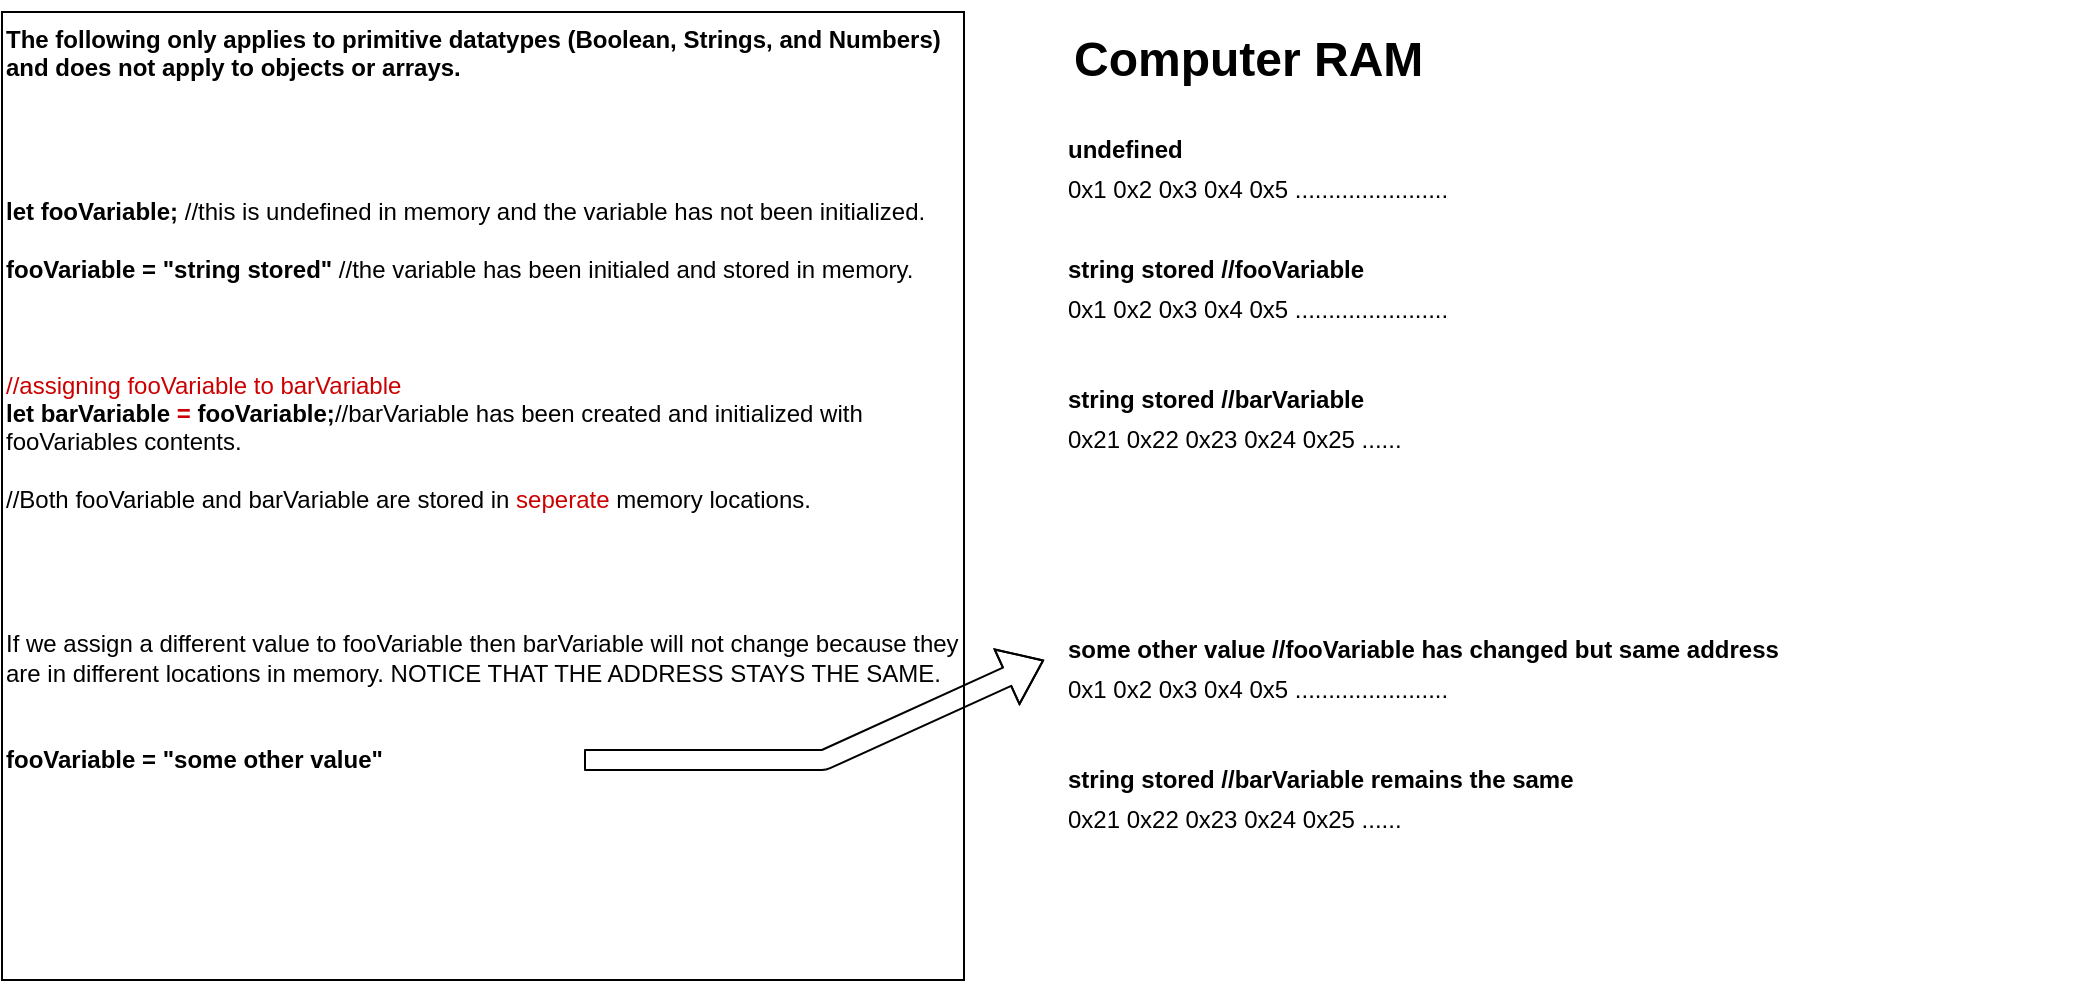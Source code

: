 <mxfile>
    <diagram id="RAv5X_MGm0KNFzqW1k7L" name="Page-1">
        <mxGraphModel dx="986" dy="442" grid="1" gridSize="10" guides="1" tooltips="1" connect="1" arrows="1" fold="1" page="1" pageScale="1" pageWidth="1100" pageHeight="850" math="0" shadow="0">
            <root>
                <mxCell id="0"/>
                <mxCell id="1" parent="0"/>
                <mxCell id="2" value="&lt;b&gt;The following only applies to primitive datatypes (Boolean, Strings, and Numbers) and does not apply to objects or arrays.&lt;br&gt;&lt;br&gt;&lt;br&gt;&lt;br&gt;&lt;br&gt;let fooVariable;&lt;/b&gt; //this is undefined in memory and the variable has not been initialized.&lt;br&gt;&lt;br&gt;&lt;b&gt;fooVariable = &quot;string stored&quot; &lt;/b&gt;//the variable has been initialed and stored in memory.&lt;br&gt;&lt;br&gt;&lt;br&gt;&lt;br&gt;&lt;font color=&quot;#cc0000&quot;&gt;//assigning fooVariable to barVariable&lt;/font&gt;&lt;br&gt;&lt;b&gt;let barVariable &lt;font color=&quot;#cc0000&quot;&gt;=&lt;/font&gt; fooVariable;&lt;/b&gt;//barVariable has been created and initialized with fooVariables contents.&lt;br&gt;&lt;br&gt;//Both fooVariable and barVariable are stored in &lt;font color=&quot;#cc0000&quot;&gt;seperate&lt;/font&gt; memory locations.&lt;br&gt;&lt;br&gt;&lt;br&gt;&lt;br&gt;&lt;br&gt;If we assign a different value to fooVariable then barVariable will not change because they are in different locations in memory. NOTICE THAT THE ADDRESS STAYS THE SAME.&lt;br&gt;&lt;br&gt;&lt;br&gt;&lt;b&gt;fooVariable = &quot;some other value&quot;&lt;/b&gt;" style="rounded=0;whiteSpace=wrap;html=1;align=left;verticalAlign=top;" vertex="1" parent="1">
                    <mxGeometry x="29" y="36" width="481" height="484" as="geometry"/>
                </mxCell>
                <mxCell id="5" value="&lt;h1&gt;Computer RAM&lt;/h1&gt;&lt;p&gt;&lt;br&gt;&lt;/p&gt;&lt;p&gt;&lt;br&gt;&lt;/p&gt;" style="text;html=1;strokeColor=none;fillColor=none;spacing=5;spacingTop=-20;whiteSpace=wrap;overflow=hidden;rounded=0;fontSize=12;fontColor=#000000;" vertex="1" parent="1">
                    <mxGeometry x="560" y="40" width="510" height="40" as="geometry"/>
                </mxCell>
                <mxCell id="7" value="0x1 0x2 0x3 0x4 0x5 ......................." style="text;html=1;strokeColor=none;fillColor=none;align=left;verticalAlign=middle;whiteSpace=wrap;rounded=0;fontSize=12;fontColor=#000000;" vertex="1" parent="1">
                    <mxGeometry x="560" y="170" width="270" height="30" as="geometry"/>
                </mxCell>
                <mxCell id="9" value="&lt;b&gt;string stored //fooVariable&lt;/b&gt;" style="text;html=1;strokeColor=none;fillColor=none;align=left;verticalAlign=middle;whiteSpace=wrap;rounded=0;fontSize=12;fontColor=#000000;" vertex="1" parent="1">
                    <mxGeometry x="560" y="150" width="240" height="30" as="geometry"/>
                </mxCell>
                <mxCell id="10" value="0x1 0x2 0x3 0x4 0x5 ......................." style="text;html=1;strokeColor=none;fillColor=none;align=left;verticalAlign=middle;whiteSpace=wrap;rounded=0;fontSize=12;fontColor=#000000;" vertex="1" parent="1">
                    <mxGeometry x="560" y="110" width="270" height="30" as="geometry"/>
                </mxCell>
                <mxCell id="11" value="&lt;b&gt;undefined&lt;br&gt;&lt;/b&gt;" style="text;html=1;strokeColor=none;fillColor=none;align=left;verticalAlign=middle;whiteSpace=wrap;rounded=0;fontSize=12;fontColor=#000000;" vertex="1" parent="1">
                    <mxGeometry x="560" y="90" width="240" height="30" as="geometry"/>
                </mxCell>
                <mxCell id="12" value="&lt;b&gt;string stored //barVariable&lt;/b&gt;" style="text;html=1;strokeColor=none;fillColor=none;align=left;verticalAlign=middle;whiteSpace=wrap;rounded=0;fontSize=12;fontColor=#000000;" vertex="1" parent="1">
                    <mxGeometry x="560" y="220" width="220" height="20" as="geometry"/>
                </mxCell>
                <mxCell id="13" value="0x21 0x22 0x23 0x24 0x25 ......" style="text;html=1;strokeColor=none;fillColor=none;align=left;verticalAlign=middle;whiteSpace=wrap;rounded=0;fontSize=12;fontColor=#000000;" vertex="1" parent="1">
                    <mxGeometry x="560" y="240" width="180" height="20" as="geometry"/>
                </mxCell>
                <mxCell id="14" value="0x1 0x2 0x3 0x4 0x5 ......................." style="text;html=1;strokeColor=none;fillColor=none;align=left;verticalAlign=middle;whiteSpace=wrap;rounded=0;fontSize=12;fontColor=#000000;" vertex="1" parent="1">
                    <mxGeometry x="560" y="360" width="270" height="30" as="geometry"/>
                </mxCell>
                <mxCell id="15" value="&lt;b&gt;some other value //fooVariable has changed but same address&lt;/b&gt;" style="text;html=1;strokeColor=none;fillColor=none;align=left;verticalAlign=middle;whiteSpace=wrap;rounded=0;fontSize=12;fontColor=#000000;" vertex="1" parent="1">
                    <mxGeometry x="560" y="340" width="380" height="30" as="geometry"/>
                </mxCell>
                <mxCell id="16" value="&lt;b&gt;string stored //barVariable remains the same&lt;/b&gt;" style="text;html=1;strokeColor=none;fillColor=none;align=left;verticalAlign=middle;whiteSpace=wrap;rounded=0;fontSize=12;fontColor=#000000;" vertex="1" parent="1">
                    <mxGeometry x="560" y="410" width="350" height="20" as="geometry"/>
                </mxCell>
                <mxCell id="17" value="0x21 0x22 0x23 0x24 0x25 ......" style="text;html=1;strokeColor=none;fillColor=none;align=left;verticalAlign=middle;whiteSpace=wrap;rounded=0;fontSize=12;fontColor=#000000;" vertex="1" parent="1">
                    <mxGeometry x="560" y="430" width="180" height="20" as="geometry"/>
                </mxCell>
                <mxCell id="18" value="" style="shape=flexArrow;endArrow=classic;html=1;fontSize=12;fontColor=#CC0000;endWidth=19;endSize=6.26;" edge="1" parent="1">
                    <mxGeometry width="50" height="50" relative="1" as="geometry">
                        <mxPoint x="320" y="410" as="sourcePoint"/>
                        <mxPoint x="550" y="360" as="targetPoint"/>
                        <Array as="points">
                            <mxPoint x="440" y="410"/>
                        </Array>
                    </mxGeometry>
                </mxCell>
            </root>
        </mxGraphModel>
    </diagram>
</mxfile>